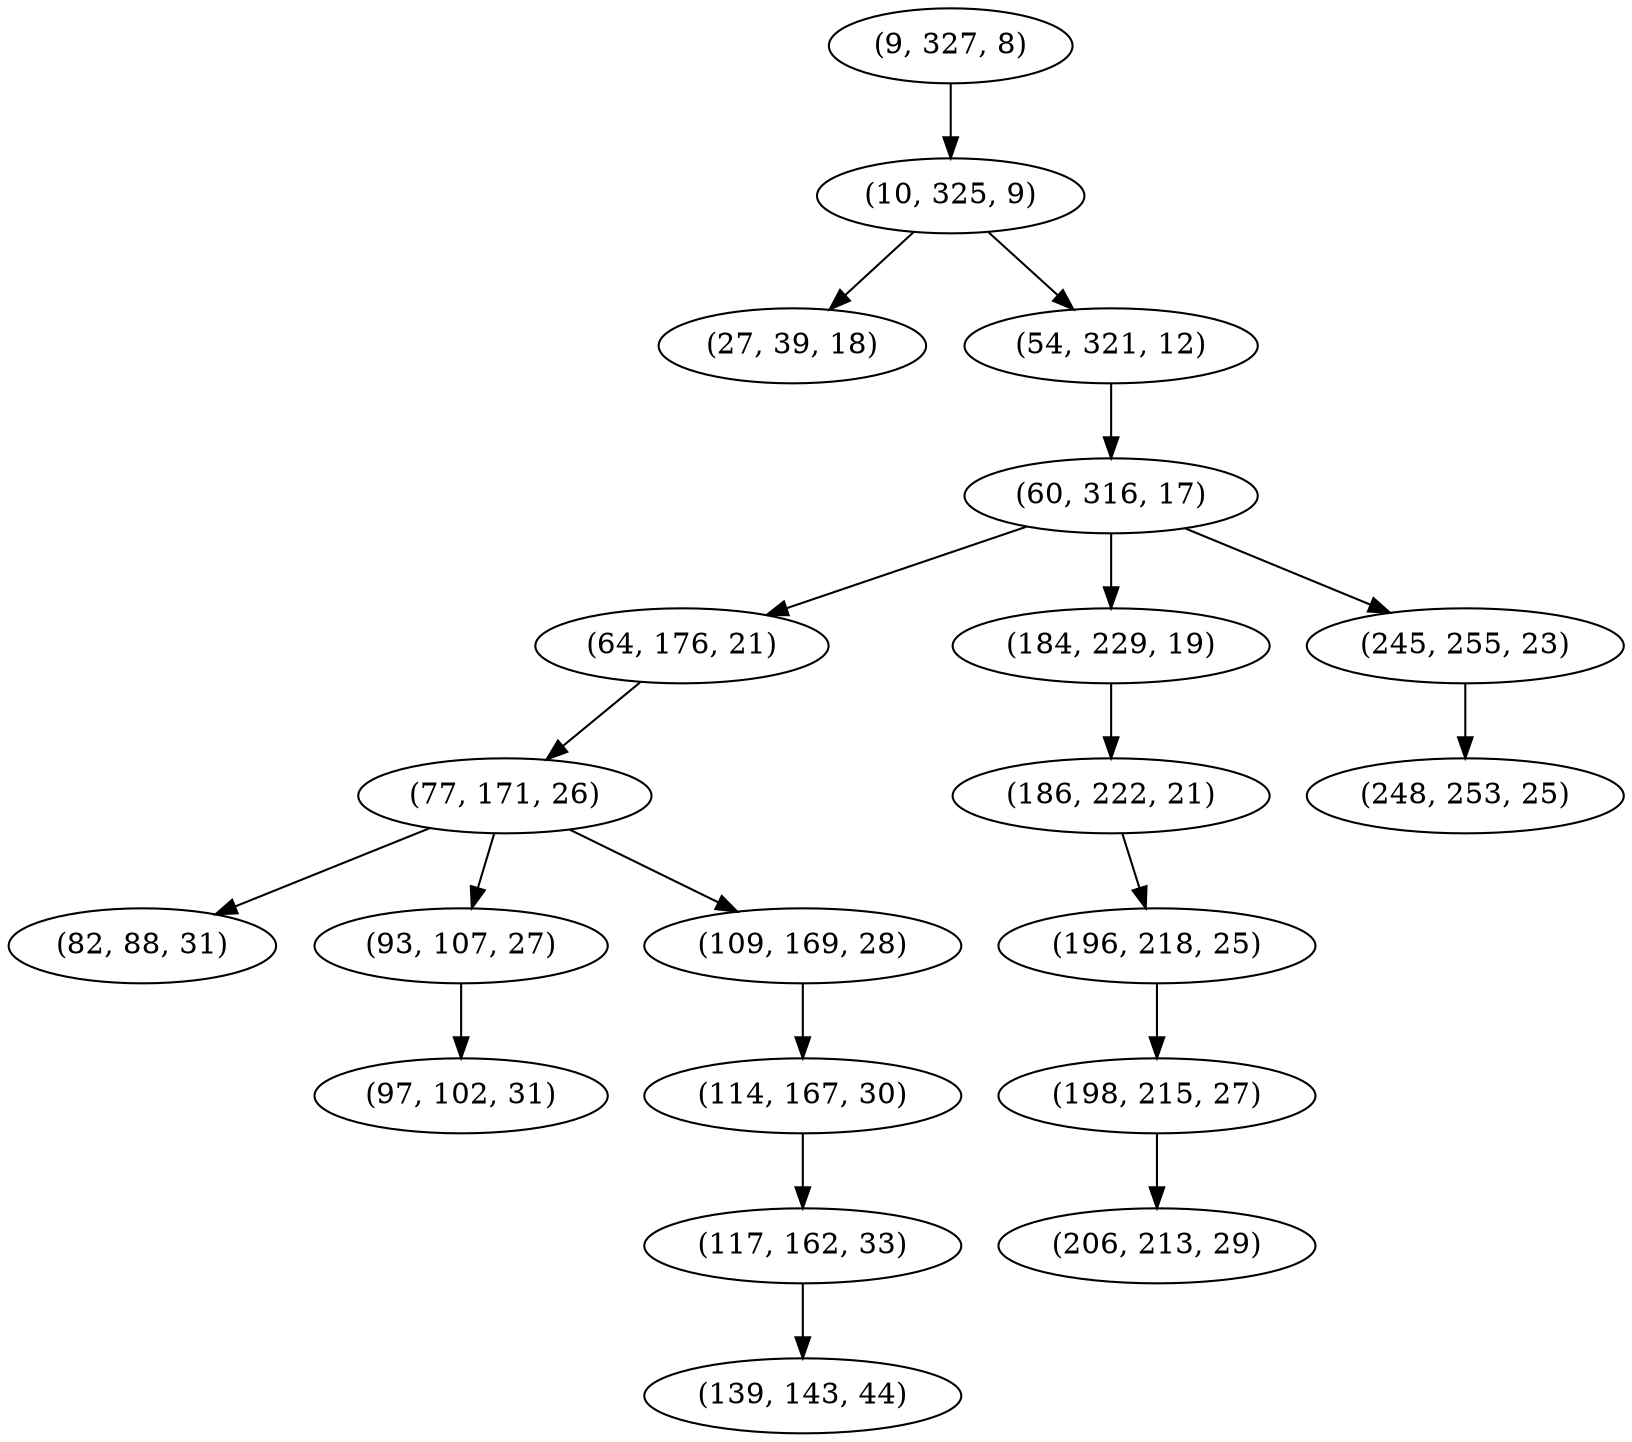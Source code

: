 digraph tree {
    "(9, 327, 8)";
    "(10, 325, 9)";
    "(27, 39, 18)";
    "(54, 321, 12)";
    "(60, 316, 17)";
    "(64, 176, 21)";
    "(77, 171, 26)";
    "(82, 88, 31)";
    "(93, 107, 27)";
    "(97, 102, 31)";
    "(109, 169, 28)";
    "(114, 167, 30)";
    "(117, 162, 33)";
    "(139, 143, 44)";
    "(184, 229, 19)";
    "(186, 222, 21)";
    "(196, 218, 25)";
    "(198, 215, 27)";
    "(206, 213, 29)";
    "(245, 255, 23)";
    "(248, 253, 25)";
    "(9, 327, 8)" -> "(10, 325, 9)";
    "(10, 325, 9)" -> "(27, 39, 18)";
    "(10, 325, 9)" -> "(54, 321, 12)";
    "(54, 321, 12)" -> "(60, 316, 17)";
    "(60, 316, 17)" -> "(64, 176, 21)";
    "(60, 316, 17)" -> "(184, 229, 19)";
    "(60, 316, 17)" -> "(245, 255, 23)";
    "(64, 176, 21)" -> "(77, 171, 26)";
    "(77, 171, 26)" -> "(82, 88, 31)";
    "(77, 171, 26)" -> "(93, 107, 27)";
    "(77, 171, 26)" -> "(109, 169, 28)";
    "(93, 107, 27)" -> "(97, 102, 31)";
    "(109, 169, 28)" -> "(114, 167, 30)";
    "(114, 167, 30)" -> "(117, 162, 33)";
    "(117, 162, 33)" -> "(139, 143, 44)";
    "(184, 229, 19)" -> "(186, 222, 21)";
    "(186, 222, 21)" -> "(196, 218, 25)";
    "(196, 218, 25)" -> "(198, 215, 27)";
    "(198, 215, 27)" -> "(206, 213, 29)";
    "(245, 255, 23)" -> "(248, 253, 25)";
}
